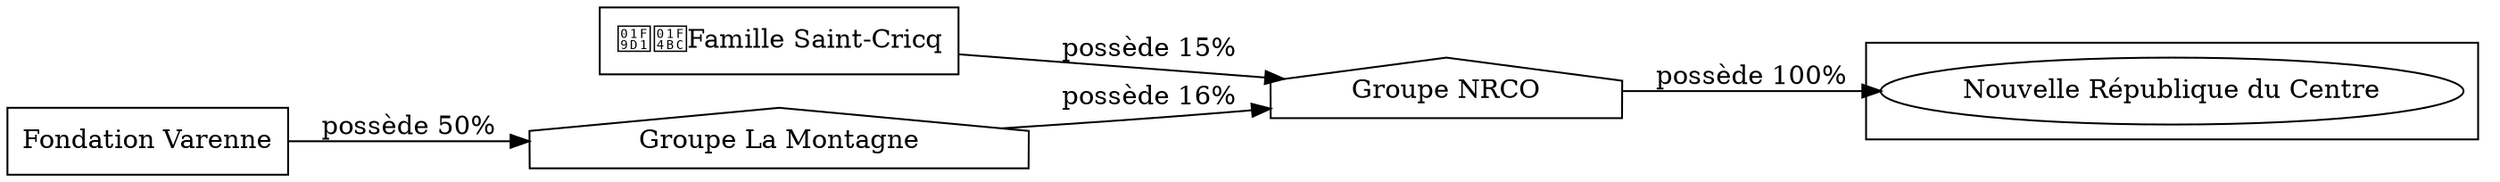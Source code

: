 digraph {
  rankdir=LR;
  subgraph roots {
    
      "famille-saint-cricq-221"[label="🧑‍💼Famille Saint-Cricq" shape=box]
    
      "fondation-varenne-220"[label="Fondation Varenne" shape=box]
    
  }

  
    "groupe-nrco-237"[label="Groupe NRCO" shape=house]
  
    "groupe-la-montagne-222"[label="Groupe La Montagne" shape=house]
  

  subgraph clusterLeaves {
    
      "nouvelle-republique-du-centre-238"[label="Nouvelle République du Centre"]
    
  }

  
    "groupe-nrco-237" -> "nouvelle-republique-du-centre-238" [
      label="possède 100%"
    ]
  
    "famille-saint-cricq-221" -> "groupe-nrco-237" [
      label="possède 15%"
    ]
  
    "groupe-la-montagne-222" -> "groupe-nrco-237" [
      label="possède 16%"
    ]
  
    "fondation-varenne-220" -> "groupe-la-montagne-222" [
      label="possède 50%"
    ]
  
}
